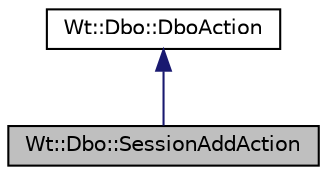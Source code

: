 digraph "Wt::Dbo::SessionAddAction"
{
 // LATEX_PDF_SIZE
  edge [fontname="Helvetica",fontsize="10",labelfontname="Helvetica",labelfontsize="10"];
  node [fontname="Helvetica",fontsize="10",shape=record];
  Node1 [label="Wt::Dbo::SessionAddAction",height=0.2,width=0.4,color="black", fillcolor="grey75", style="filled", fontcolor="black",tooltip=" "];
  Node2 -> Node1 [dir="back",color="midnightblue",fontsize="10",style="solid",fontname="Helvetica"];
  Node2 [label="Wt::Dbo::DboAction",height=0.2,width=0.4,color="black", fillcolor="white", style="filled",URL="$classWt_1_1Dbo_1_1DboAction.html",tooltip=" "];
}
